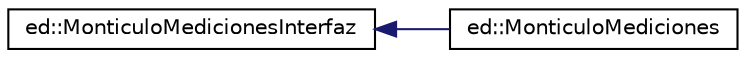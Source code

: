 digraph "Representación gráfica de la clase"
{
  edge [fontname="Helvetica",fontsize="10",labelfontname="Helvetica",labelfontsize="10"];
  node [fontname="Helvetica",fontsize="10",shape=record];
  rankdir="LR";
  Node0 [label="ed::MonticuloMedicionesInterfaz",height=0.2,width=0.4,color="black", fillcolor="white", style="filled",URL="$classed_1_1MonticuloMedicionesInterfaz.html",tooltip="Definición de la clase MonticuloMedicionesInterfaz. "];
  Node0 -> Node1 [dir="back",color="midnightblue",fontsize="10",style="solid",fontname="Helvetica"];
  Node1 [label="ed::MonticuloMediciones",height=0.2,width=0.4,color="black", fillcolor="white", style="filled",URL="$classed_1_1MonticuloMediciones.html",tooltip="Definición de la clase MonticuloMediciones. "];
}
